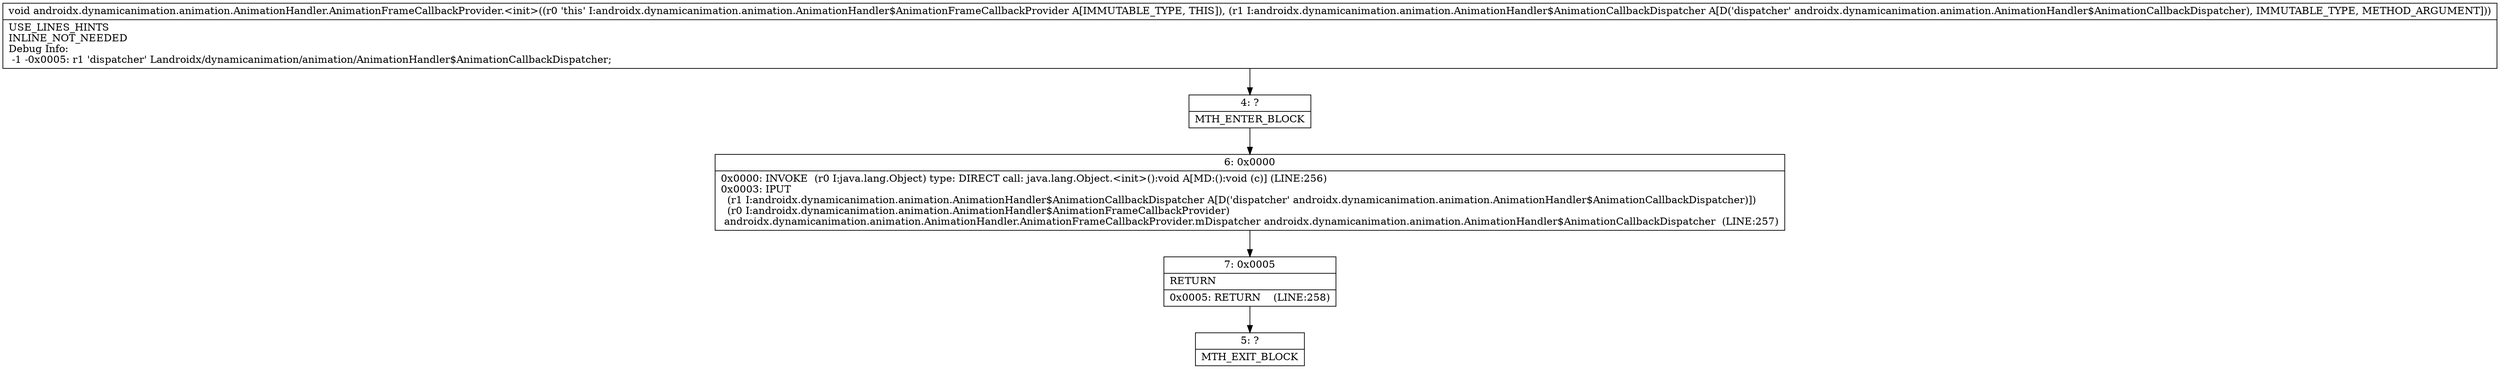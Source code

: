 digraph "CFG forandroidx.dynamicanimation.animation.AnimationHandler.AnimationFrameCallbackProvider.\<init\>(Landroidx\/dynamicanimation\/animation\/AnimationHandler$AnimationCallbackDispatcher;)V" {
Node_4 [shape=record,label="{4\:\ ?|MTH_ENTER_BLOCK\l}"];
Node_6 [shape=record,label="{6\:\ 0x0000|0x0000: INVOKE  (r0 I:java.lang.Object) type: DIRECT call: java.lang.Object.\<init\>():void A[MD:():void (c)] (LINE:256)\l0x0003: IPUT  \l  (r1 I:androidx.dynamicanimation.animation.AnimationHandler$AnimationCallbackDispatcher A[D('dispatcher' androidx.dynamicanimation.animation.AnimationHandler$AnimationCallbackDispatcher)])\l  (r0 I:androidx.dynamicanimation.animation.AnimationHandler$AnimationFrameCallbackProvider)\l androidx.dynamicanimation.animation.AnimationHandler.AnimationFrameCallbackProvider.mDispatcher androidx.dynamicanimation.animation.AnimationHandler$AnimationCallbackDispatcher  (LINE:257)\l}"];
Node_7 [shape=record,label="{7\:\ 0x0005|RETURN\l|0x0005: RETURN    (LINE:258)\l}"];
Node_5 [shape=record,label="{5\:\ ?|MTH_EXIT_BLOCK\l}"];
MethodNode[shape=record,label="{void androidx.dynamicanimation.animation.AnimationHandler.AnimationFrameCallbackProvider.\<init\>((r0 'this' I:androidx.dynamicanimation.animation.AnimationHandler$AnimationFrameCallbackProvider A[IMMUTABLE_TYPE, THIS]), (r1 I:androidx.dynamicanimation.animation.AnimationHandler$AnimationCallbackDispatcher A[D('dispatcher' androidx.dynamicanimation.animation.AnimationHandler$AnimationCallbackDispatcher), IMMUTABLE_TYPE, METHOD_ARGUMENT]))  | USE_LINES_HINTS\lINLINE_NOT_NEEDED\lDebug Info:\l  \-1 \-0x0005: r1 'dispatcher' Landroidx\/dynamicanimation\/animation\/AnimationHandler$AnimationCallbackDispatcher;\l}"];
MethodNode -> Node_4;Node_4 -> Node_6;
Node_6 -> Node_7;
Node_7 -> Node_5;
}

